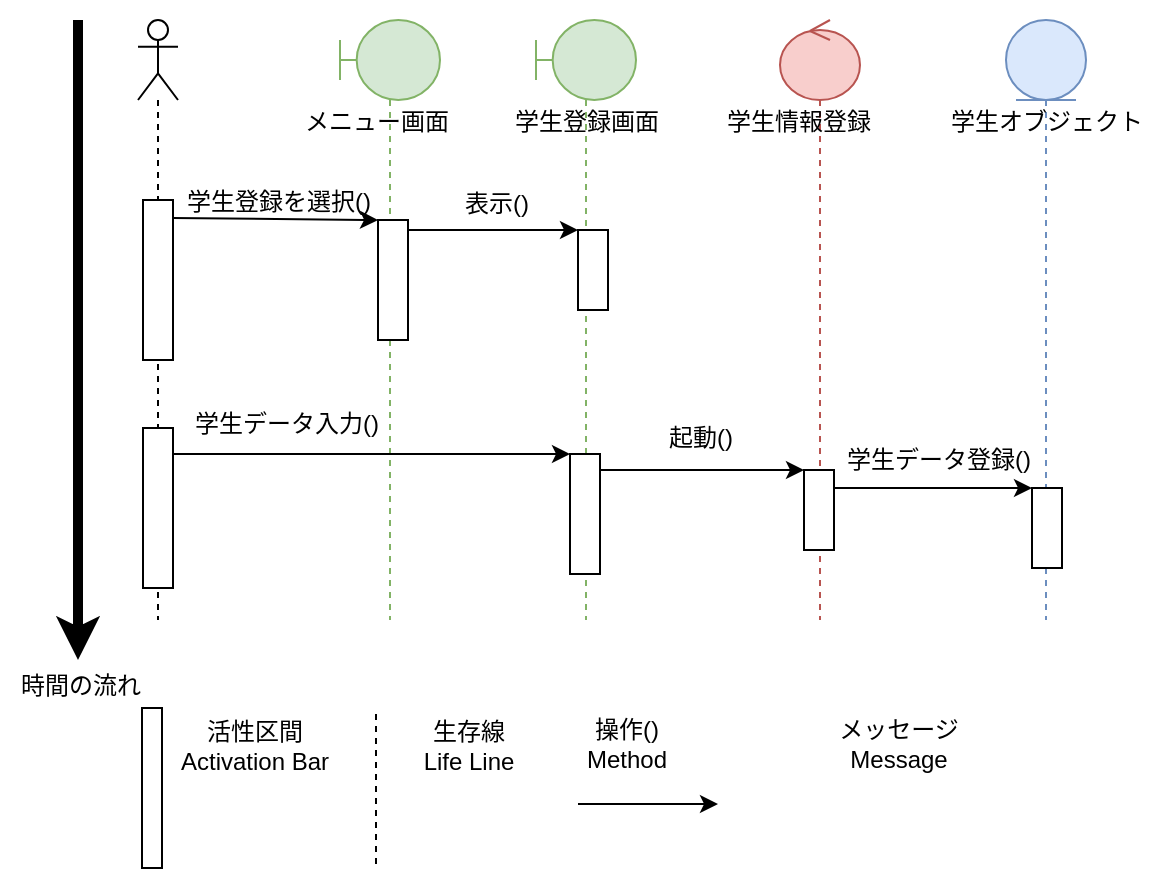<mxfile version="28.2.1">
  <diagram id="YoNPb6bfioFdIuRTHOxw" name="ページ1">
    <mxGraphModel dx="1754" dy="498" grid="1" gridSize="10" guides="1" tooltips="1" connect="1" arrows="1" fold="1" page="1" pageScale="1" pageWidth="827" pageHeight="1169" math="0" shadow="0">
      <root>
        <mxCell id="0" />
        <mxCell id="1" parent="0" />
        <mxCell id="FN90RFHEBSVxVN53uuIv-3" value="" style="shape=umlLifeline;perimeter=lifelinePerimeter;whiteSpace=wrap;html=1;container=1;dropTarget=0;collapsible=0;recursiveResize=0;outlineConnect=0;portConstraint=eastwest;newEdgeStyle={&quot;curved&quot;:0,&quot;rounded&quot;:0};participant=umlActor;" vertex="1" parent="1">
          <mxGeometry x="60" y="40" width="20" height="300" as="geometry" />
        </mxCell>
        <mxCell id="FN90RFHEBSVxVN53uuIv-4" value="" style="html=1;points=[[0,0,0,0,5],[0,1,0,0,-5],[1,0,0,0,5],[1,1,0,0,-5]];perimeter=orthogonalPerimeter;outlineConnect=0;targetShapes=umlLifeline;portConstraint=eastwest;newEdgeStyle={&quot;curved&quot;:0,&quot;rounded&quot;:0};strokeWidth=1;" vertex="1" parent="FN90RFHEBSVxVN53uuIv-3">
          <mxGeometry x="2.5" y="90" width="15" height="80" as="geometry" />
        </mxCell>
        <mxCell id="FN90RFHEBSVxVN53uuIv-32" value="" style="html=1;points=[[0,0,0,0,5],[0,1,0,0,-5],[1,0,0,0,5],[1,1,0,0,-5]];perimeter=orthogonalPerimeter;outlineConnect=0;targetShapes=umlLifeline;portConstraint=eastwest;newEdgeStyle={&quot;curved&quot;:0,&quot;rounded&quot;:0};strokeWidth=1;" vertex="1" parent="FN90RFHEBSVxVN53uuIv-3">
          <mxGeometry x="2.5" y="204" width="15" height="80" as="geometry" />
        </mxCell>
        <mxCell id="FN90RFHEBSVxVN53uuIv-7" value="" style="shape=umlLifeline;perimeter=lifelinePerimeter;whiteSpace=wrap;html=1;container=1;dropTarget=0;collapsible=0;recursiveResize=0;outlineConnect=0;portConstraint=eastwest;newEdgeStyle={&quot;curved&quot;:0,&quot;rounded&quot;:0};participant=umlBoundary;fillColor=#d5e8d4;strokeColor=#82b366;" vertex="1" parent="1">
          <mxGeometry x="161" y="40" width="50" height="300" as="geometry" />
        </mxCell>
        <mxCell id="FN90RFHEBSVxVN53uuIv-16" value="" style="html=1;points=[[0,0,0,0,5],[0,1,0,0,-5],[1,0,0,0,5],[1,1,0,0,-5]];perimeter=orthogonalPerimeter;outlineConnect=0;targetShapes=umlLifeline;portConstraint=eastwest;newEdgeStyle={&quot;curved&quot;:0,&quot;rounded&quot;:0};" vertex="1" parent="FN90RFHEBSVxVN53uuIv-7">
          <mxGeometry x="19" y="100" width="15" height="60" as="geometry" />
        </mxCell>
        <mxCell id="FN90RFHEBSVxVN53uuIv-8" value="" style="shape=umlLifeline;perimeter=lifelinePerimeter;whiteSpace=wrap;html=1;container=1;dropTarget=0;collapsible=0;recursiveResize=0;outlineConnect=0;portConstraint=eastwest;newEdgeStyle={&quot;curved&quot;:0,&quot;rounded&quot;:0};participant=umlBoundary;fillColor=#d5e8d4;strokeColor=#82b366;" vertex="1" parent="1">
          <mxGeometry x="259" y="40" width="50" height="300" as="geometry" />
        </mxCell>
        <mxCell id="FN90RFHEBSVxVN53uuIv-28" value="" style="html=1;points=[[0,0,0,0,5],[0,1,0,0,-5],[1,0,0,0,5],[1,1,0,0,-5]];perimeter=orthogonalPerimeter;outlineConnect=0;targetShapes=umlLifeline;portConstraint=eastwest;newEdgeStyle={&quot;curved&quot;:0,&quot;rounded&quot;:0};" vertex="1" parent="FN90RFHEBSVxVN53uuIv-8">
          <mxGeometry x="21" y="105" width="15" height="40" as="geometry" />
        </mxCell>
        <mxCell id="FN90RFHEBSVxVN53uuIv-9" value="" style="shape=umlLifeline;perimeter=lifelinePerimeter;whiteSpace=wrap;html=1;container=1;dropTarget=0;collapsible=0;recursiveResize=0;outlineConnect=0;portConstraint=eastwest;newEdgeStyle={&quot;curved&quot;:0,&quot;rounded&quot;:0};participant=umlControl;fillColor=#f8cecc;strokeColor=#b85450;" vertex="1" parent="1">
          <mxGeometry x="381" y="40" width="40" height="300" as="geometry" />
        </mxCell>
        <mxCell id="FN90RFHEBSVxVN53uuIv-10" value="" style="shape=umlLifeline;perimeter=lifelinePerimeter;whiteSpace=wrap;html=1;container=1;dropTarget=0;collapsible=0;recursiveResize=0;outlineConnect=0;portConstraint=eastwest;newEdgeStyle={&quot;curved&quot;:0,&quot;rounded&quot;:0};participant=umlEntity;fillColor=#dae8fc;strokeColor=#6c8ebf;" vertex="1" parent="1">
          <mxGeometry x="494" y="40" width="40" height="300" as="geometry" />
        </mxCell>
        <mxCell id="FN90RFHEBSVxVN53uuIv-11" value="" style="html=1;points=[[0,0,0,0,5],[0,1,0,0,-5],[1,0,0,0,5],[1,1,0,0,-5]];perimeter=orthogonalPerimeter;outlineConnect=0;targetShapes=umlLifeline;portConstraint=eastwest;newEdgeStyle={&quot;curved&quot;:0,&quot;rounded&quot;:0};" vertex="1" parent="1">
          <mxGeometry x="62" y="384" width="10" height="80" as="geometry" />
        </mxCell>
        <mxCell id="FN90RFHEBSVxVN53uuIv-12" value="活性区間&lt;div&gt;Activation Bar&lt;/div&gt;" style="text;html=1;align=center;verticalAlign=middle;resizable=0;points=[];autosize=1;strokeColor=none;fillColor=none;" vertex="1" parent="1">
          <mxGeometry x="68" y="383" width="100" height="40" as="geometry" />
        </mxCell>
        <mxCell id="FN90RFHEBSVxVN53uuIv-14" value="" style="endArrow=none;dashed=1;html=1;rounded=0;" edge="1" parent="1">
          <mxGeometry width="50" height="50" relative="1" as="geometry">
            <mxPoint x="179" y="462" as="sourcePoint" />
            <mxPoint x="179" y="384" as="targetPoint" />
          </mxGeometry>
        </mxCell>
        <mxCell id="FN90RFHEBSVxVN53uuIv-15" value="生存線&lt;div&gt;Life Line&lt;/div&gt;" style="text;html=1;align=center;verticalAlign=middle;resizable=0;points=[];autosize=1;strokeColor=none;fillColor=none;" vertex="1" parent="1">
          <mxGeometry x="190" y="383" width="70" height="40" as="geometry" />
        </mxCell>
        <mxCell id="FN90RFHEBSVxVN53uuIv-17" value="" style="endArrow=classic;html=1;rounded=0;" edge="1" parent="1">
          <mxGeometry width="50" height="50" relative="1" as="geometry">
            <mxPoint x="77" y="139" as="sourcePoint" />
            <mxPoint x="180" y="140" as="targetPoint" />
            <Array as="points" />
          </mxGeometry>
        </mxCell>
        <mxCell id="FN90RFHEBSVxVN53uuIv-18" value="メニュー画面" style="text;html=1;align=center;verticalAlign=middle;resizable=0;points=[];autosize=1;strokeColor=none;fillColor=none;" vertex="1" parent="1">
          <mxGeometry x="129" y="76" width="100" height="30" as="geometry" />
        </mxCell>
        <mxCell id="FN90RFHEBSVxVN53uuIv-19" value="学生登録画面" style="text;html=1;align=center;verticalAlign=middle;resizable=0;points=[];autosize=1;strokeColor=none;fillColor=none;" vertex="1" parent="1">
          <mxGeometry x="234" y="76" width="100" height="30" as="geometry" />
        </mxCell>
        <mxCell id="FN90RFHEBSVxVN53uuIv-20" value="学生情報登録" style="text;html=1;align=center;verticalAlign=middle;resizable=0;points=[];autosize=1;strokeColor=none;fillColor=none;" vertex="1" parent="1">
          <mxGeometry x="340" y="76" width="100" height="30" as="geometry" />
        </mxCell>
        <mxCell id="FN90RFHEBSVxVN53uuIv-21" value="学生オブジェクト" style="text;html=1;align=center;verticalAlign=middle;resizable=0;points=[];autosize=1;strokeColor=none;fillColor=none;" vertex="1" parent="1">
          <mxGeometry x="454" y="76" width="120" height="30" as="geometry" />
        </mxCell>
        <mxCell id="FN90RFHEBSVxVN53uuIv-22" value="" style="endArrow=classic;html=1;rounded=0;strokeWidth=5;" edge="1" parent="1">
          <mxGeometry width="50" height="50" relative="1" as="geometry">
            <mxPoint x="30" y="40" as="sourcePoint" />
            <mxPoint x="30" y="360" as="targetPoint" />
          </mxGeometry>
        </mxCell>
        <mxCell id="FN90RFHEBSVxVN53uuIv-23" value="時間の流れ" style="text;html=1;align=center;verticalAlign=middle;resizable=0;points=[];autosize=1;strokeColor=none;fillColor=none;" vertex="1" parent="1">
          <mxGeometry x="-9" y="358" width="80" height="30" as="geometry" />
        </mxCell>
        <mxCell id="FN90RFHEBSVxVN53uuIv-24" value="学生登録を選択()" style="text;html=1;align=center;verticalAlign=middle;resizable=0;points=[];autosize=1;strokeColor=none;fillColor=none;" vertex="1" parent="1">
          <mxGeometry x="70" y="116" width="120" height="30" as="geometry" />
        </mxCell>
        <mxCell id="FN90RFHEBSVxVN53uuIv-25" value="" style="endArrow=classic;html=1;rounded=0;" edge="1" parent="1">
          <mxGeometry width="50" height="50" relative="1" as="geometry">
            <mxPoint x="280" y="432" as="sourcePoint" />
            <mxPoint x="350" y="432" as="targetPoint" />
          </mxGeometry>
        </mxCell>
        <mxCell id="FN90RFHEBSVxVN53uuIv-26" value="操作()&lt;div&gt;Method&lt;/div&gt;" style="text;html=1;align=center;verticalAlign=middle;resizable=0;points=[];autosize=1;strokeColor=none;fillColor=none;" vertex="1" parent="1">
          <mxGeometry x="274" y="382" width="60" height="40" as="geometry" />
        </mxCell>
        <mxCell id="FN90RFHEBSVxVN53uuIv-27" value="メッセージ&lt;div&gt;Message&lt;/div&gt;" style="text;html=1;align=center;verticalAlign=middle;resizable=0;points=[];autosize=1;strokeColor=none;fillColor=none;" vertex="1" parent="1">
          <mxGeometry x="400" y="382" width="80" height="40" as="geometry" />
        </mxCell>
        <mxCell id="FN90RFHEBSVxVN53uuIv-30" value="" style="endArrow=classic;html=1;rounded=0;entryX=0;entryY=0;entryDx=0;entryDy=5;entryPerimeter=0;" edge="1" parent="1">
          <mxGeometry width="50" height="50" relative="1" as="geometry">
            <mxPoint x="195" y="145" as="sourcePoint" />
            <mxPoint x="280" y="145" as="targetPoint" />
            <Array as="points" />
          </mxGeometry>
        </mxCell>
        <mxCell id="FN90RFHEBSVxVN53uuIv-31" value="表示()" style="text;html=1;align=center;verticalAlign=middle;resizable=0;points=[];autosize=1;strokeColor=none;fillColor=none;" vertex="1" parent="1">
          <mxGeometry x="209" y="117" width="60" height="30" as="geometry" />
        </mxCell>
        <mxCell id="FN90RFHEBSVxVN53uuIv-33" value="" style="html=1;points=[[0,0,0,0,5],[0,1,0,0,-5],[1,0,0,0,5],[1,1,0,0,-5]];perimeter=orthogonalPerimeter;outlineConnect=0;targetShapes=umlLifeline;portConstraint=eastwest;newEdgeStyle={&quot;curved&quot;:0,&quot;rounded&quot;:0};" vertex="1" parent="1">
          <mxGeometry x="276" y="257" width="15" height="60" as="geometry" />
        </mxCell>
        <mxCell id="FN90RFHEBSVxVN53uuIv-35" value="" style="endArrow=classic;html=1;rounded=0;" edge="1" parent="1">
          <mxGeometry width="50" height="50" relative="1" as="geometry">
            <mxPoint x="78" y="257" as="sourcePoint" />
            <mxPoint x="276" y="257" as="targetPoint" />
            <Array as="points" />
          </mxGeometry>
        </mxCell>
        <mxCell id="FN90RFHEBSVxVN53uuIv-36" value="" style="html=1;points=[[0,0,0,0,5],[0,1,0,0,-5],[1,0,0,0,5],[1,1,0,0,-5]];perimeter=orthogonalPerimeter;outlineConnect=0;targetShapes=umlLifeline;portConstraint=eastwest;newEdgeStyle={&quot;curved&quot;:0,&quot;rounded&quot;:0};" vertex="1" parent="1">
          <mxGeometry x="393" y="265" width="15" height="40" as="geometry" />
        </mxCell>
        <mxCell id="FN90RFHEBSVxVN53uuIv-37" value="" style="endArrow=classic;html=1;rounded=0;entryX=0;entryY=0;entryDx=0;entryDy=5;entryPerimeter=0;" edge="1" parent="1">
          <mxGeometry width="50" height="50" relative="1" as="geometry">
            <mxPoint x="291" y="265" as="sourcePoint" />
            <mxPoint x="393" y="265" as="targetPoint" />
            <Array as="points" />
          </mxGeometry>
        </mxCell>
        <mxCell id="FN90RFHEBSVxVN53uuIv-38" value="" style="html=1;points=[[0,0,0,0,5],[0,1,0,0,-5],[1,0,0,0,5],[1,1,0,0,-5]];perimeter=orthogonalPerimeter;outlineConnect=0;targetShapes=umlLifeline;portConstraint=eastwest;newEdgeStyle={&quot;curved&quot;:0,&quot;rounded&quot;:0};" vertex="1" parent="1">
          <mxGeometry x="507" y="274" width="15" height="40" as="geometry" />
        </mxCell>
        <mxCell id="FN90RFHEBSVxVN53uuIv-39" value="" style="endArrow=classic;html=1;rounded=0;entryX=0;entryY=0;entryDx=0;entryDy=5;entryPerimeter=0;" edge="1" parent="1">
          <mxGeometry width="50" height="50" relative="1" as="geometry">
            <mxPoint x="408" y="274" as="sourcePoint" />
            <mxPoint x="507" y="274" as="targetPoint" />
            <Array as="points" />
          </mxGeometry>
        </mxCell>
        <mxCell id="FN90RFHEBSVxVN53uuIv-40" value="学生データ入力()" style="text;html=1;align=center;verticalAlign=middle;resizable=0;points=[];autosize=1;strokeColor=none;fillColor=none;" vertex="1" parent="1">
          <mxGeometry x="74" y="227" width="120" height="30" as="geometry" />
        </mxCell>
        <mxCell id="FN90RFHEBSVxVN53uuIv-41" value="起動()" style="text;html=1;align=center;verticalAlign=middle;resizable=0;points=[];autosize=1;strokeColor=none;fillColor=none;" vertex="1" parent="1">
          <mxGeometry x="311" y="234" width="60" height="30" as="geometry" />
        </mxCell>
        <mxCell id="FN90RFHEBSVxVN53uuIv-42" value="学生データ登録()" style="text;html=1;align=center;verticalAlign=middle;resizable=0;points=[];autosize=1;strokeColor=none;fillColor=none;" vertex="1" parent="1">
          <mxGeometry x="400" y="245" width="120" height="30" as="geometry" />
        </mxCell>
      </root>
    </mxGraphModel>
  </diagram>
</mxfile>
